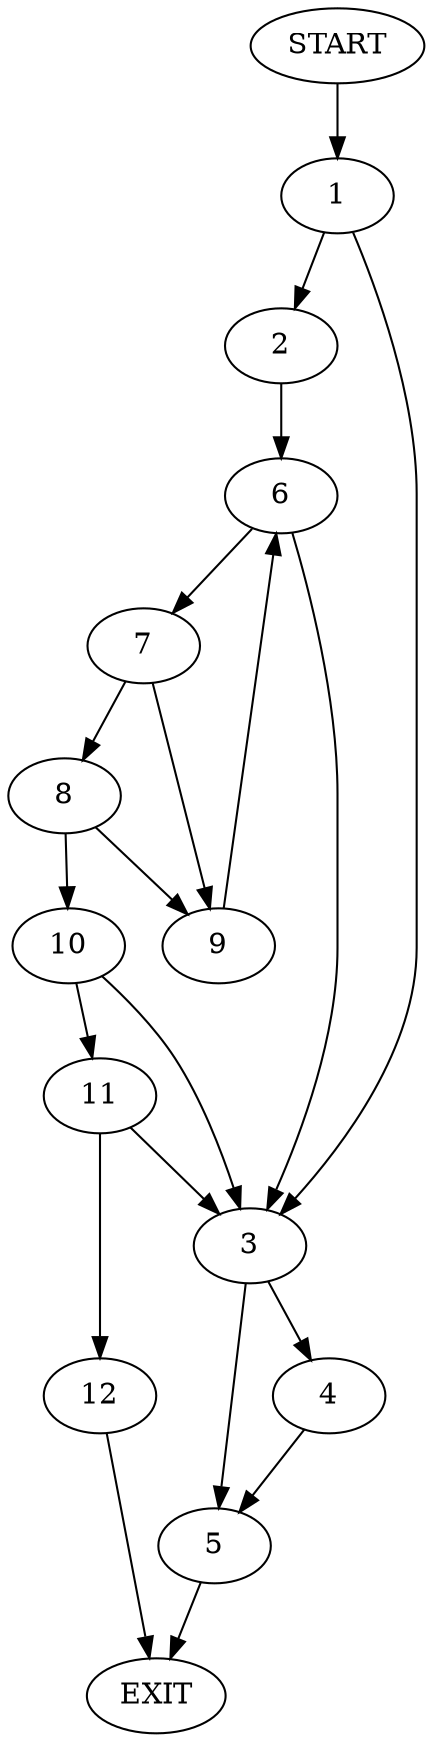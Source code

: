 digraph {
0 [label="START"]
13 [label="EXIT"]
0 -> 1
1 -> 2
1 -> 3
3 -> 4
3 -> 5
2 -> 6
6 -> 7
6 -> 3
7 -> 8
7 -> 9
9 -> 6
8 -> 9
8 -> 10
10 -> 3
10 -> 11
11 -> 12
11 -> 3
12 -> 13
4 -> 5
5 -> 13
}
